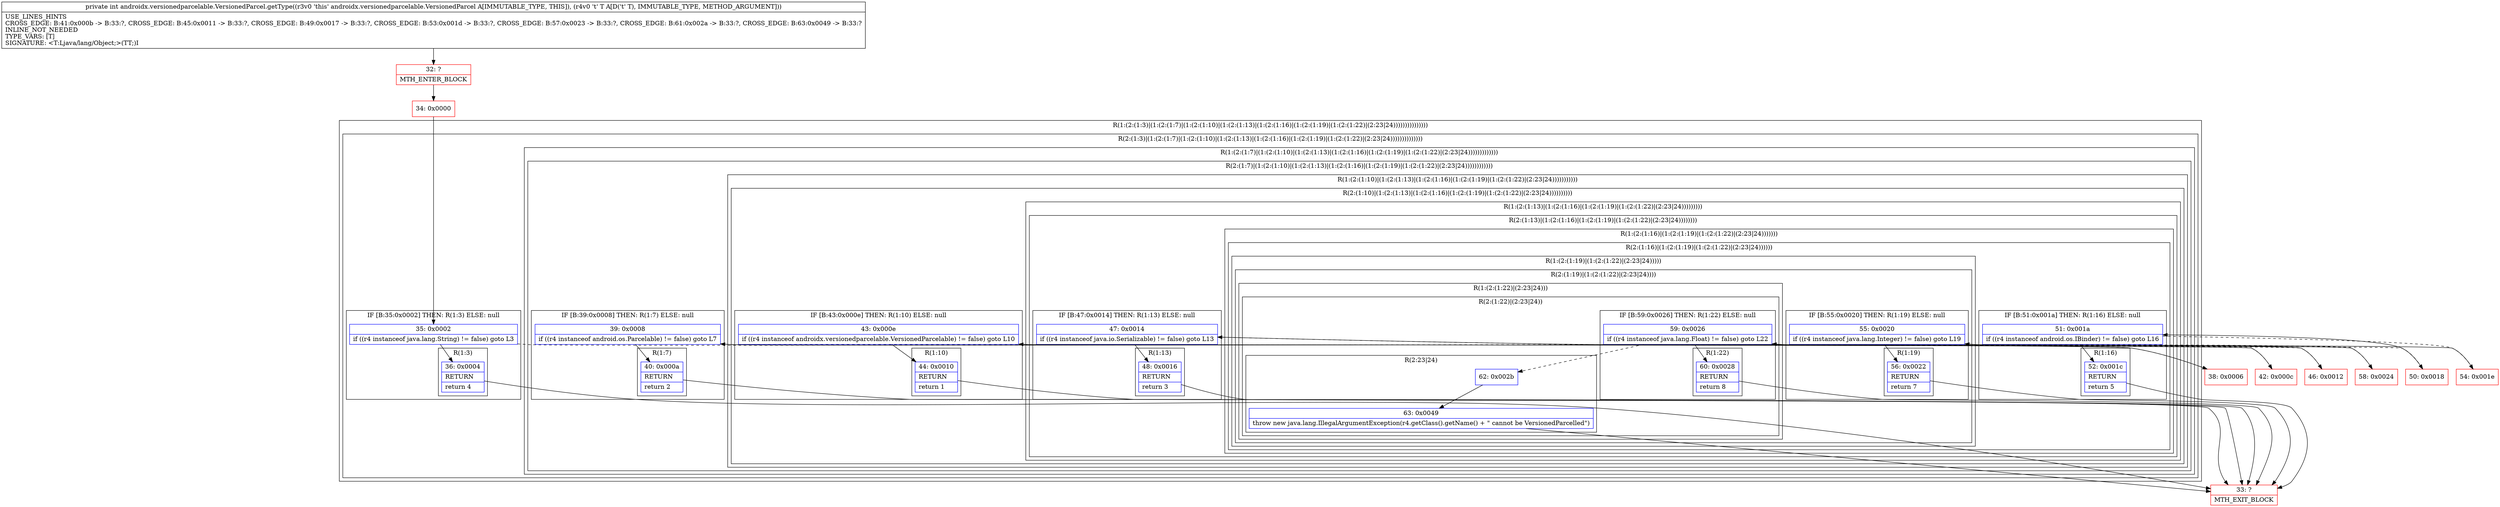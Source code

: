 digraph "CFG forandroidx.versionedparcelable.VersionedParcel.getType(Ljava\/lang\/Object;)I" {
subgraph cluster_Region_305560750 {
label = "R(1:(2:(1:3)|(1:(2:(1:7)|(1:(2:(1:10)|(1:(2:(1:13)|(1:(2:(1:16)|(1:(2:(1:19)|(1:(2:(1:22)|(2:23|24)))))))))))))))";
node [shape=record,color=blue];
subgraph cluster_Region_974886531 {
label = "R(2:(1:3)|(1:(2:(1:7)|(1:(2:(1:10)|(1:(2:(1:13)|(1:(2:(1:16)|(1:(2:(1:19)|(1:(2:(1:22)|(2:23|24))))))))))))))";
node [shape=record,color=blue];
subgraph cluster_IfRegion_1076336734 {
label = "IF [B:35:0x0002] THEN: R(1:3) ELSE: null";
node [shape=record,color=blue];
Node_35 [shape=record,label="{35\:\ 0x0002|if ((r4 instanceof java.lang.String) != false) goto L3\l}"];
subgraph cluster_Region_741218589 {
label = "R(1:3)";
node [shape=record,color=blue];
Node_36 [shape=record,label="{36\:\ 0x0004|RETURN\l|return 4\l}"];
}
}
subgraph cluster_Region_224183098 {
label = "R(1:(2:(1:7)|(1:(2:(1:10)|(1:(2:(1:13)|(1:(2:(1:16)|(1:(2:(1:19)|(1:(2:(1:22)|(2:23|24)))))))))))))";
node [shape=record,color=blue];
subgraph cluster_Region_1804989340 {
label = "R(2:(1:7)|(1:(2:(1:10)|(1:(2:(1:13)|(1:(2:(1:16)|(1:(2:(1:19)|(1:(2:(1:22)|(2:23|24))))))))))))";
node [shape=record,color=blue];
subgraph cluster_IfRegion_395076568 {
label = "IF [B:39:0x0008] THEN: R(1:7) ELSE: null";
node [shape=record,color=blue];
Node_39 [shape=record,label="{39\:\ 0x0008|if ((r4 instanceof android.os.Parcelable) != false) goto L7\l}"];
subgraph cluster_Region_1261860549 {
label = "R(1:7)";
node [shape=record,color=blue];
Node_40 [shape=record,label="{40\:\ 0x000a|RETURN\l|return 2\l}"];
}
}
subgraph cluster_Region_538454410 {
label = "R(1:(2:(1:10)|(1:(2:(1:13)|(1:(2:(1:16)|(1:(2:(1:19)|(1:(2:(1:22)|(2:23|24)))))))))))";
node [shape=record,color=blue];
subgraph cluster_Region_1683306246 {
label = "R(2:(1:10)|(1:(2:(1:13)|(1:(2:(1:16)|(1:(2:(1:19)|(1:(2:(1:22)|(2:23|24))))))))))";
node [shape=record,color=blue];
subgraph cluster_IfRegion_280169207 {
label = "IF [B:43:0x000e] THEN: R(1:10) ELSE: null";
node [shape=record,color=blue];
Node_43 [shape=record,label="{43\:\ 0x000e|if ((r4 instanceof androidx.versionedparcelable.VersionedParcelable) != false) goto L10\l}"];
subgraph cluster_Region_1758189178 {
label = "R(1:10)";
node [shape=record,color=blue];
Node_44 [shape=record,label="{44\:\ 0x0010|RETURN\l|return 1\l}"];
}
}
subgraph cluster_Region_159311504 {
label = "R(1:(2:(1:13)|(1:(2:(1:16)|(1:(2:(1:19)|(1:(2:(1:22)|(2:23|24)))))))))";
node [shape=record,color=blue];
subgraph cluster_Region_1147014590 {
label = "R(2:(1:13)|(1:(2:(1:16)|(1:(2:(1:19)|(1:(2:(1:22)|(2:23|24))))))))";
node [shape=record,color=blue];
subgraph cluster_IfRegion_1278362480 {
label = "IF [B:47:0x0014] THEN: R(1:13) ELSE: null";
node [shape=record,color=blue];
Node_47 [shape=record,label="{47\:\ 0x0014|if ((r4 instanceof java.io.Serializable) != false) goto L13\l}"];
subgraph cluster_Region_2063348874 {
label = "R(1:13)";
node [shape=record,color=blue];
Node_48 [shape=record,label="{48\:\ 0x0016|RETURN\l|return 3\l}"];
}
}
subgraph cluster_Region_71829283 {
label = "R(1:(2:(1:16)|(1:(2:(1:19)|(1:(2:(1:22)|(2:23|24)))))))";
node [shape=record,color=blue];
subgraph cluster_Region_810535401 {
label = "R(2:(1:16)|(1:(2:(1:19)|(1:(2:(1:22)|(2:23|24))))))";
node [shape=record,color=blue];
subgraph cluster_IfRegion_1857561939 {
label = "IF [B:51:0x001a] THEN: R(1:16) ELSE: null";
node [shape=record,color=blue];
Node_51 [shape=record,label="{51\:\ 0x001a|if ((r4 instanceof android.os.IBinder) != false) goto L16\l}"];
subgraph cluster_Region_1979384938 {
label = "R(1:16)";
node [shape=record,color=blue];
Node_52 [shape=record,label="{52\:\ 0x001c|RETURN\l|return 5\l}"];
}
}
subgraph cluster_Region_835613929 {
label = "R(1:(2:(1:19)|(1:(2:(1:22)|(2:23|24)))))";
node [shape=record,color=blue];
subgraph cluster_Region_2139153336 {
label = "R(2:(1:19)|(1:(2:(1:22)|(2:23|24))))";
node [shape=record,color=blue];
subgraph cluster_IfRegion_1346229158 {
label = "IF [B:55:0x0020] THEN: R(1:19) ELSE: null";
node [shape=record,color=blue];
Node_55 [shape=record,label="{55\:\ 0x0020|if ((r4 instanceof java.lang.Integer) != false) goto L19\l}"];
subgraph cluster_Region_2110277023 {
label = "R(1:19)";
node [shape=record,color=blue];
Node_56 [shape=record,label="{56\:\ 0x0022|RETURN\l|return 7\l}"];
}
}
subgraph cluster_Region_1063456755 {
label = "R(1:(2:(1:22)|(2:23|24)))";
node [shape=record,color=blue];
subgraph cluster_Region_1191622276 {
label = "R(2:(1:22)|(2:23|24))";
node [shape=record,color=blue];
subgraph cluster_IfRegion_2040065313 {
label = "IF [B:59:0x0026] THEN: R(1:22) ELSE: null";
node [shape=record,color=blue];
Node_59 [shape=record,label="{59\:\ 0x0026|if ((r4 instanceof java.lang.Float) != false) goto L22\l}"];
subgraph cluster_Region_1187228464 {
label = "R(1:22)";
node [shape=record,color=blue];
Node_60 [shape=record,label="{60\:\ 0x0028|RETURN\l|return 8\l}"];
}
}
subgraph cluster_Region_1643653260 {
label = "R(2:23|24)";
node [shape=record,color=blue];
Node_62 [shape=record,label="{62\:\ 0x002b}"];
Node_63 [shape=record,label="{63\:\ 0x0049|throw new java.lang.IllegalArgumentException(r4.getClass().getName() + \" cannot be VersionedParcelled\")\l}"];
}
}
}
}
}
}
}
}
}
}
}
}
}
}
}
Node_32 [shape=record,color=red,label="{32\:\ ?|MTH_ENTER_BLOCK\l}"];
Node_34 [shape=record,color=red,label="{34\:\ 0x0000}"];
Node_33 [shape=record,color=red,label="{33\:\ ?|MTH_EXIT_BLOCK\l}"];
Node_38 [shape=record,color=red,label="{38\:\ 0x0006}"];
Node_42 [shape=record,color=red,label="{42\:\ 0x000c}"];
Node_46 [shape=record,color=red,label="{46\:\ 0x0012}"];
Node_50 [shape=record,color=red,label="{50\:\ 0x0018}"];
Node_54 [shape=record,color=red,label="{54\:\ 0x001e}"];
Node_58 [shape=record,color=red,label="{58\:\ 0x0024}"];
MethodNode[shape=record,label="{private int androidx.versionedparcelable.VersionedParcel.getType((r3v0 'this' androidx.versionedparcelable.VersionedParcel A[IMMUTABLE_TYPE, THIS]), (r4v0 't' T A[D('t' T), IMMUTABLE_TYPE, METHOD_ARGUMENT]))  | USE_LINES_HINTS\lCROSS_EDGE: B:41:0x000b \-\> B:33:?, CROSS_EDGE: B:45:0x0011 \-\> B:33:?, CROSS_EDGE: B:49:0x0017 \-\> B:33:?, CROSS_EDGE: B:53:0x001d \-\> B:33:?, CROSS_EDGE: B:57:0x0023 \-\> B:33:?, CROSS_EDGE: B:61:0x002a \-\> B:33:?, CROSS_EDGE: B:63:0x0049 \-\> B:33:?\lINLINE_NOT_NEEDED\lTYPE_VARS: [T]\lSIGNATURE: \<T:Ljava\/lang\/Object;\>(TT;)I\l}"];
MethodNode -> Node_32;Node_35 -> Node_36;
Node_35 -> Node_38[style=dashed];
Node_36 -> Node_33;
Node_39 -> Node_40;
Node_39 -> Node_42[style=dashed];
Node_40 -> Node_33;
Node_43 -> Node_44;
Node_43 -> Node_46[style=dashed];
Node_44 -> Node_33;
Node_47 -> Node_48;
Node_47 -> Node_50[style=dashed];
Node_48 -> Node_33;
Node_51 -> Node_52;
Node_51 -> Node_54[style=dashed];
Node_52 -> Node_33;
Node_55 -> Node_56;
Node_55 -> Node_58[style=dashed];
Node_56 -> Node_33;
Node_59 -> Node_60;
Node_59 -> Node_62[style=dashed];
Node_60 -> Node_33;
Node_62 -> Node_63;
Node_63 -> Node_33;
Node_32 -> Node_34;
Node_34 -> Node_35;
Node_38 -> Node_39;
Node_42 -> Node_43;
Node_46 -> Node_47;
Node_50 -> Node_51;
Node_54 -> Node_55;
Node_58 -> Node_59;
}

